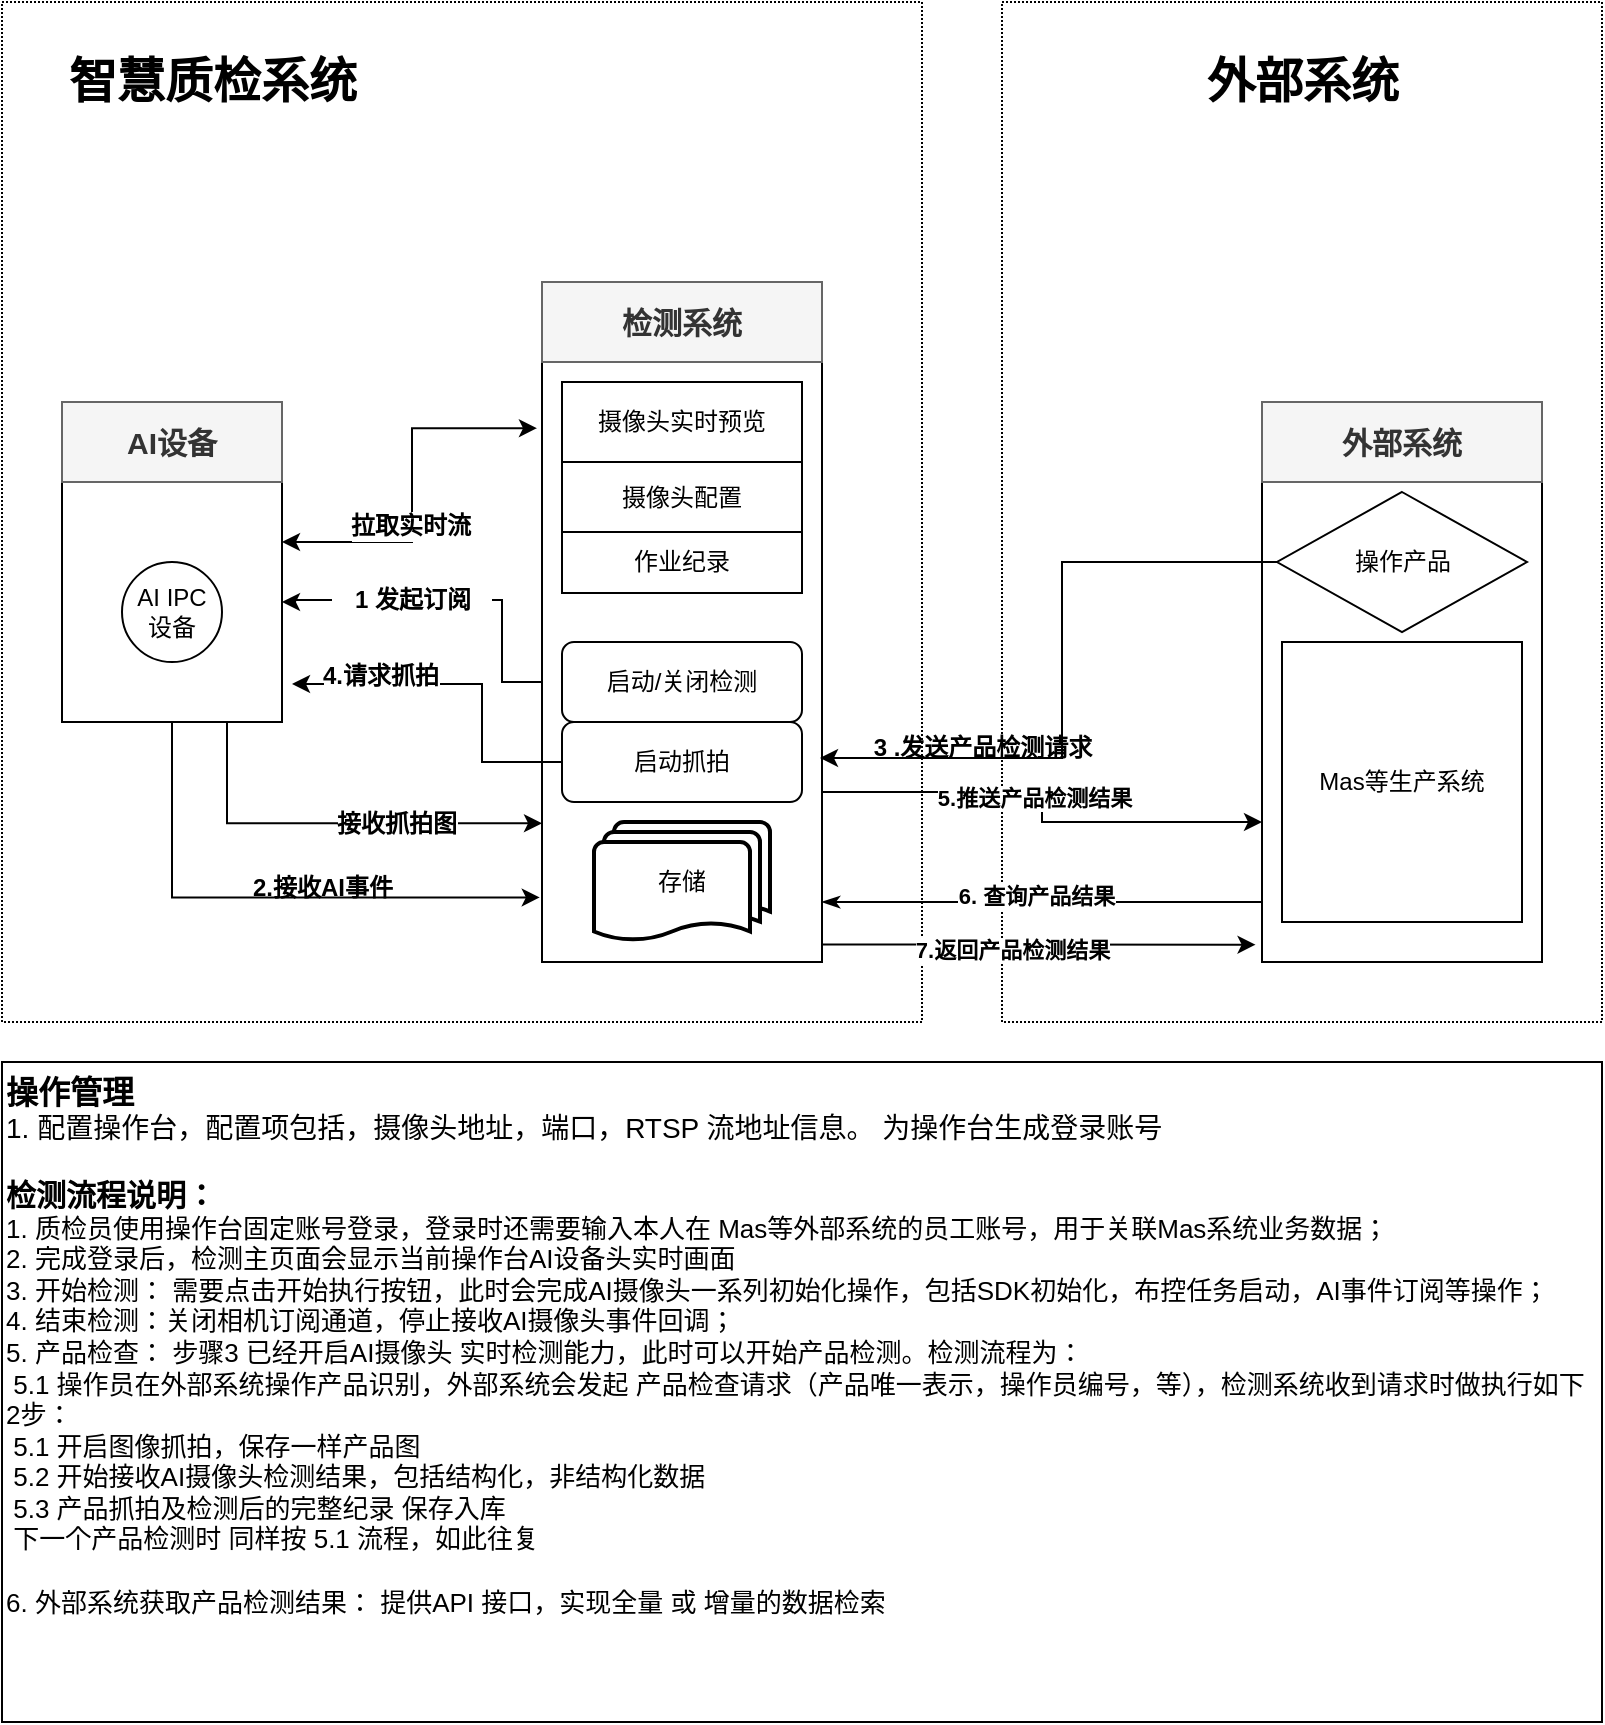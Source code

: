 <mxfile version="28.1.2">
  <diagram name="第 1 页" id="ehlm7PQ08vqZ7YUkhU4_">
    <mxGraphModel dx="2015" dy="667" grid="1" gridSize="10" guides="1" tooltips="1" connect="1" arrows="1" fold="1" page="1" pageScale="1" pageWidth="827" pageHeight="1169" math="0" shadow="0">
      <root>
        <mxCell id="0" />
        <mxCell id="1" parent="0" />
        <mxCell id="z7tkK6vVhpkDdLnYooHV-2" value="" style="rounded=0;whiteSpace=wrap;html=1;dashed=1;dashPattern=1 1;" parent="1" vertex="1">
          <mxGeometry x="380" y="160" width="300" height="510" as="geometry" />
        </mxCell>
        <mxCell id="z7tkK6vVhpkDdLnYooHV-1" value="" style="rounded=0;whiteSpace=wrap;html=1;dashed=1;dashPattern=1 1;" parent="1" vertex="1">
          <mxGeometry x="-120" y="160" width="460" height="510" as="geometry" />
        </mxCell>
        <mxCell id="mTZ1n0IEwQoN-7EreBPF-73" style="edgeStyle=orthogonalEdgeStyle;rounded=0;orthogonalLoop=1;jettySize=auto;html=1;exitX=1;exitY=0.75;exitDx=0;exitDy=0;entryX=0;entryY=0.75;entryDx=0;entryDy=0;" parent="1" source="mTZ1n0IEwQoN-7EreBPF-10" target="mTZ1n0IEwQoN-7EreBPF-40" edge="1">
          <mxGeometry relative="1" as="geometry" />
        </mxCell>
        <mxCell id="mTZ1n0IEwQoN-7EreBPF-74" value="5.推送产品检测结果" style="edgeLabel;html=1;align=center;verticalAlign=middle;resizable=0;points=[];fontStyle=1" parent="mTZ1n0IEwQoN-7EreBPF-73" vertex="1" connectable="0">
          <mxGeometry x="-0.043" y="-4" relative="1" as="geometry">
            <mxPoint as="offset" />
          </mxGeometry>
        </mxCell>
        <mxCell id="mTZ1n0IEwQoN-7EreBPF-10" value="" style="whiteSpace=wrap;html=1;rounded=0;" parent="1" vertex="1">
          <mxGeometry x="150" y="300" width="140" height="340" as="geometry" />
        </mxCell>
        <mxCell id="mTZ1n0IEwQoN-7EreBPF-25" value="" style="html=1;points=[[0,0,0,0,5],[0,1,0,0,-5],[1,0,0,0,5],[1,1,0,0,-5]];perimeter=orthogonalPerimeter;outlineConnect=0;targetShapes=umlLifeline;portConstraint=eastwest;newEdgeStyle={&quot;curved&quot;:0,&quot;rounded&quot;:0};" parent="1" vertex="1">
          <mxGeometry x="600" y="460" width="10" height="80" as="geometry" />
        </mxCell>
        <mxCell id="mTZ1n0IEwQoN-7EreBPF-34" value="检测系统" style="rounded=0;whiteSpace=wrap;html=1;fontStyle=1;fontSize=15;fillColor=#f5f5f5;fontColor=#333333;strokeColor=#666666;" parent="1" vertex="1">
          <mxGeometry x="150" y="300" width="140" height="40" as="geometry" />
        </mxCell>
        <mxCell id="mTZ1n0IEwQoN-7EreBPF-36" value="作业纪录" style="rounded=0;whiteSpace=wrap;html=1;fontSize=12;" parent="1" vertex="1">
          <mxGeometry x="160" y="424.5" width="120" height="31" as="geometry" />
        </mxCell>
        <mxCell id="mTZ1n0IEwQoN-7EreBPF-37" value="启动/关闭检测" style="rounded=1;whiteSpace=wrap;html=1;" parent="1" vertex="1">
          <mxGeometry x="160" y="480" width="120" height="40" as="geometry" />
        </mxCell>
        <mxCell id="mTZ1n0IEwQoN-7EreBPF-39" value="存储" style="strokeWidth=2;html=1;shape=mxgraph.flowchart.multi-document;whiteSpace=wrap;" parent="1" vertex="1">
          <mxGeometry x="176" y="570" width="88" height="60" as="geometry" />
        </mxCell>
        <mxCell id="mTZ1n0IEwQoN-7EreBPF-40" value="" style="whiteSpace=wrap;html=1;rounded=0;" parent="1" vertex="1">
          <mxGeometry x="510" y="360" width="140" height="280" as="geometry" />
        </mxCell>
        <mxCell id="mTZ1n0IEwQoN-7EreBPF-41" value="外部系统" style="rounded=0;whiteSpace=wrap;html=1;fontSize=15;fontStyle=1;fillColor=#f5f5f5;fontColor=#333333;strokeColor=#666666;" parent="1" vertex="1">
          <mxGeometry x="510" y="360" width="140" height="40" as="geometry" />
        </mxCell>
        <mxCell id="mTZ1n0IEwQoN-7EreBPF-46" style="edgeStyle=orthogonalEdgeStyle;rounded=0;orthogonalLoop=1;jettySize=auto;html=1;entryX=-0.018;entryY=0.215;entryDx=0;entryDy=0;startArrow=classic;startFill=1;exitX=1;exitY=0.25;exitDx=0;exitDy=0;entryPerimeter=0;" parent="1" source="mTZ1n0IEwQoN-7EreBPF-45" target="mTZ1n0IEwQoN-7EreBPF-10" edge="1">
          <mxGeometry relative="1" as="geometry">
            <mxPoint x="30" y="430" as="sourcePoint" />
          </mxGeometry>
        </mxCell>
        <mxCell id="mTZ1n0IEwQoN-7EreBPF-47" value="拉取实时流" style="edgeLabel;html=1;align=center;verticalAlign=middle;resizable=0;points=[];fontSize=12;fontStyle=1" parent="mTZ1n0IEwQoN-7EreBPF-46" vertex="1" connectable="0">
          <mxGeometry x="-0.202" y="1" relative="1" as="geometry">
            <mxPoint as="offset" />
          </mxGeometry>
        </mxCell>
        <mxCell id="mTZ1n0IEwQoN-7EreBPF-45" value="Object" style="html=1;whiteSpace=wrap;" parent="1" vertex="1">
          <mxGeometry x="-90" y="400" width="110" height="120" as="geometry" />
        </mxCell>
        <mxCell id="mTZ1n0IEwQoN-7EreBPF-14" value="AI IPC 设备" style="ellipse;whiteSpace=wrap;html=1;rounded=0;" parent="1" vertex="1">
          <mxGeometry x="-60" y="440" width="50" height="50" as="geometry" />
        </mxCell>
        <mxCell id="mTZ1n0IEwQoN-7EreBPF-51" style="edgeStyle=orthogonalEdgeStyle;rounded=0;orthogonalLoop=1;jettySize=auto;html=1;exitX=0.5;exitY=1;exitDx=0;exitDy=0;entryX=-0.008;entryY=0.905;entryDx=0;entryDy=0;entryPerimeter=0;" parent="1" source="mTZ1n0IEwQoN-7EreBPF-45" target="mTZ1n0IEwQoN-7EreBPF-10" edge="1">
          <mxGeometry relative="1" as="geometry" />
        </mxCell>
        <mxCell id="mTZ1n0IEwQoN-7EreBPF-52" value="2.接收AI事件" style="text;html=1;align=center;verticalAlign=middle;resizable=0;points=[];autosize=1;strokeColor=none;fillColor=none;fontStyle=1" parent="1" vertex="1">
          <mxGeometry x="-5" y="588" width="90" height="30" as="geometry" />
        </mxCell>
        <mxCell id="mTZ1n0IEwQoN-7EreBPF-53" value="启动抓拍" style="rounded=1;whiteSpace=wrap;html=1;" parent="1" vertex="1">
          <mxGeometry x="160" y="520" width="120" height="40" as="geometry" />
        </mxCell>
        <mxCell id="mTZ1n0IEwQoN-7EreBPF-54" value="Mas等生产系统" style="rounded=0;whiteSpace=wrap;html=1;" parent="1" vertex="1">
          <mxGeometry x="520" y="480" width="120" height="140" as="geometry" />
        </mxCell>
        <mxCell id="mTZ1n0IEwQoN-7EreBPF-56" style="edgeStyle=orthogonalEdgeStyle;rounded=0;orthogonalLoop=1;jettySize=auto;html=1;exitX=0;exitY=0.5;exitDx=0;exitDy=0;" parent="1" source="mTZ1n0IEwQoN-7EreBPF-81" edge="1">
          <mxGeometry relative="1" as="geometry">
            <mxPoint x="410" y="440" as="sourcePoint" />
            <Array as="points">
              <mxPoint x="410" y="440" />
              <mxPoint x="410" y="538" />
              <mxPoint x="289" y="538" />
            </Array>
            <mxPoint x="289" y="538" as="targetPoint" />
          </mxGeometry>
        </mxCell>
        <mxCell id="mTZ1n0IEwQoN-7EreBPF-57" value="3 .发送产品检测请求" style="text;html=1;align=center;verticalAlign=middle;resizable=0;points=[];autosize=1;strokeColor=none;fillColor=none;fontStyle=1" parent="1" vertex="1">
          <mxGeometry x="305" y="518" width="130" height="30" as="geometry" />
        </mxCell>
        <mxCell id="mTZ1n0IEwQoN-7EreBPF-66" style="edgeStyle=orthogonalEdgeStyle;rounded=0;orthogonalLoop=1;jettySize=auto;html=1;entryX=1;entryY=0.5;entryDx=0;entryDy=0;" parent="1" source="mTZ1n0IEwQoN-7EreBPF-59" target="mTZ1n0IEwQoN-7EreBPF-45" edge="1">
          <mxGeometry relative="1" as="geometry" />
        </mxCell>
        <mxCell id="mTZ1n0IEwQoN-7EreBPF-68" style="edgeStyle=orthogonalEdgeStyle;rounded=0;orthogonalLoop=1;jettySize=auto;html=1;entryX=0;entryY=0.5;entryDx=0;entryDy=0;endArrow=none;endFill=0;" parent="1" source="mTZ1n0IEwQoN-7EreBPF-59" target="mTZ1n0IEwQoN-7EreBPF-10" edge="1">
          <mxGeometry relative="1" as="geometry">
            <Array as="points">
              <mxPoint x="130" y="459" />
              <mxPoint x="130" y="500" />
            </Array>
          </mxGeometry>
        </mxCell>
        <mxCell id="mTZ1n0IEwQoN-7EreBPF-59" value="1 发起订阅" style="text;html=1;align=center;verticalAlign=middle;resizable=0;points=[];autosize=1;strokeColor=none;fillColor=none;fontStyle=1" parent="1" vertex="1">
          <mxGeometry x="45" y="444" width="80" height="30" as="geometry" />
        </mxCell>
        <mxCell id="mTZ1n0IEwQoN-7EreBPF-69" style="edgeStyle=orthogonalEdgeStyle;rounded=0;orthogonalLoop=1;jettySize=auto;html=1;" parent="1" source="mTZ1n0IEwQoN-7EreBPF-53" edge="1">
          <mxGeometry relative="1" as="geometry">
            <mxPoint x="25" y="501" as="targetPoint" />
            <Array as="points">
              <mxPoint x="120" y="540" />
              <mxPoint x="120" y="501" />
            </Array>
          </mxGeometry>
        </mxCell>
        <mxCell id="mTZ1n0IEwQoN-7EreBPF-70" value="4.请求抓拍" style="edgeLabel;html=1;align=center;verticalAlign=middle;resizable=0;points=[];fontSize=12;fontStyle=1" parent="mTZ1n0IEwQoN-7EreBPF-69" vertex="1" connectable="0">
          <mxGeometry x="0.494" y="-4" relative="1" as="geometry">
            <mxPoint as="offset" />
          </mxGeometry>
        </mxCell>
        <mxCell id="mTZ1n0IEwQoN-7EreBPF-71" style="edgeStyle=orthogonalEdgeStyle;rounded=0;orthogonalLoop=1;jettySize=auto;html=1;exitX=0.75;exitY=1;exitDx=0;exitDy=0;entryX=0;entryY=0.796;entryDx=0;entryDy=0;entryPerimeter=0;" parent="1" source="mTZ1n0IEwQoN-7EreBPF-45" target="mTZ1n0IEwQoN-7EreBPF-10" edge="1">
          <mxGeometry relative="1" as="geometry" />
        </mxCell>
        <mxCell id="mTZ1n0IEwQoN-7EreBPF-72" value="接收抓拍图" style="edgeLabel;html=1;align=center;verticalAlign=middle;resizable=0;points=[];fontSize=12;fontStyle=1" parent="mTZ1n0IEwQoN-7EreBPF-71" vertex="1" connectable="0">
          <mxGeometry x="0.293" relative="1" as="geometry">
            <mxPoint as="offset" />
          </mxGeometry>
        </mxCell>
        <mxCell id="mTZ1n0IEwQoN-7EreBPF-75" value="" style="endArrow=none;html=1;rounded=0;entryX=0;entryY=0.893;entryDx=0;entryDy=0;entryPerimeter=0;startArrow=classicThin;startFill=1;endFill=0;" parent="1" target="mTZ1n0IEwQoN-7EreBPF-40" edge="1">
          <mxGeometry width="50" height="50" relative="1" as="geometry">
            <mxPoint x="290" y="610" as="sourcePoint" />
            <mxPoint x="340" y="560" as="targetPoint" />
          </mxGeometry>
        </mxCell>
        <mxCell id="mTZ1n0IEwQoN-7EreBPF-76" value="6. 查询产品结果" style="edgeLabel;html=1;align=center;verticalAlign=middle;resizable=0;points=[];fontStyle=1" parent="mTZ1n0IEwQoN-7EreBPF-75" vertex="1" connectable="0">
          <mxGeometry x="-0.034" y="3" relative="1" as="geometry">
            <mxPoint as="offset" />
          </mxGeometry>
        </mxCell>
        <mxCell id="mTZ1n0IEwQoN-7EreBPF-78" style="edgeStyle=orthogonalEdgeStyle;rounded=0;orthogonalLoop=1;jettySize=auto;html=1;exitX=1;exitY=1;exitDx=0;exitDy=0;entryX=-0.023;entryY=0.969;entryDx=0;entryDy=0;entryPerimeter=0;" parent="1" source="mTZ1n0IEwQoN-7EreBPF-10" target="mTZ1n0IEwQoN-7EreBPF-40" edge="1">
          <mxGeometry relative="1" as="geometry">
            <Array as="points">
              <mxPoint x="290" y="631" />
            </Array>
          </mxGeometry>
        </mxCell>
        <mxCell id="mTZ1n0IEwQoN-7EreBPF-79" value="7.返回产品检测结果" style="edgeLabel;html=1;align=center;verticalAlign=middle;resizable=0;points=[];fontStyle=1" parent="mTZ1n0IEwQoN-7EreBPF-78" vertex="1" connectable="0">
          <mxGeometry x="-0.083" y="-2" relative="1" as="geometry">
            <mxPoint as="offset" />
          </mxGeometry>
        </mxCell>
        <mxCell id="mTZ1n0IEwQoN-7EreBPF-81" value="操作产品" style="rhombus;whiteSpace=wrap;html=1;" parent="1" vertex="1">
          <mxGeometry x="517.5" y="405" width="125" height="70" as="geometry" />
        </mxCell>
        <mxCell id="z7tkK6vVhpkDdLnYooHV-3" value="智慧质检系统" style="text;strokeColor=none;fillColor=none;html=1;fontSize=24;fontStyle=1;verticalAlign=middle;align=center;" parent="1" vertex="1">
          <mxGeometry x="-90" y="180" width="150" height="40" as="geometry" />
        </mxCell>
        <mxCell id="z7tkK6vVhpkDdLnYooHV-4" value="外部系统" style="text;strokeColor=none;fillColor=none;html=1;fontSize=24;fontStyle=1;verticalAlign=middle;align=center;" parent="1" vertex="1">
          <mxGeometry x="455" y="180" width="150" height="40" as="geometry" />
        </mxCell>
        <mxCell id="z7tkK6vVhpkDdLnYooHV-5" value="" style="rounded=0;whiteSpace=wrap;html=1;" parent="1" vertex="1">
          <mxGeometry x="-120" y="690" width="800" height="330" as="geometry" />
        </mxCell>
        <mxCell id="z7tkK6vVhpkDdLnYooHV-6" value="&lt;div&gt;&lt;font style=&quot;font-size: 16px;&quot;&gt;操作管理&lt;/font&gt;&lt;/div&gt;&lt;div&gt;&lt;span style=&quot;font-weight: normal;&quot;&gt;&lt;font style=&quot;font-size: 14px;&quot;&gt;1. 配置操作台，配置项包括，摄像头地址，端口，RTSP 流地址信息。 为操作台生成登录账号&lt;/font&gt;&lt;/span&gt;&lt;br&gt;&lt;/div&gt;&lt;div&gt;&lt;br&gt;&lt;/div&gt;&lt;div&gt;&lt;font style=&quot;font-size: 15px;&quot;&gt;检测流程说明：&lt;/font&gt;&lt;/div&gt;&lt;div&gt;&lt;span style=&quot;font-weight: normal;&quot;&gt;1. 质检员使用操作台固定账号登录，登录时还需要输入本人在 Mas等外部系统的员工账号，用于关联Mas系统业务数据；&lt;/span&gt;&lt;/div&gt;&lt;div&gt;&lt;span style=&quot;font-weight: normal;&quot;&gt;2. 完成登录后，检测主页面会显示当前操作台AI设备头实时画面&lt;/span&gt;&lt;/div&gt;&lt;div&gt;&lt;span style=&quot;font-weight: normal;&quot;&gt;3. 开始检测： 需要点击开始执行按钮，此时会完成AI摄像头一系列初始化操作，包括SDK初始化，布控任务启动，AI事件订阅等操作；&lt;/span&gt;&lt;/div&gt;&lt;div&gt;&lt;span style=&quot;font-weight: normal;&quot;&gt;4. 结束检测：关闭相机订阅通道，停止接收AI摄像头事件回调；&lt;/span&gt;&lt;/div&gt;&lt;div&gt;&lt;span style=&quot;font-weight: normal;&quot;&gt;5. 产品检查： 步骤3 已经开启AI摄像头 实时检测能力，此时可以开始产品检测。检测流程为：&lt;/span&gt;&lt;/div&gt;&lt;div&gt;&lt;span style=&quot;font-weight: normal;&quot;&gt;&amp;nbsp;5.1 操作员在外部系统操作产品识别，外部系统会发起 产品检查请求（产品唯一表示，操作员编号，等），检测系统收到请求时做执行如下 2步：&lt;br&gt;&amp;nbsp;5.1 开启图像抓拍，保存一样产品图&lt;/span&gt;&lt;/div&gt;&lt;div&gt;&lt;span style=&quot;font-weight: normal;&quot;&gt;&amp;nbsp;5.2 开始接收AI摄像头检测结果，包括结构化，非结构化数据&lt;/span&gt;&lt;/div&gt;&lt;div&gt;&lt;span style=&quot;font-weight: normal;&quot;&gt;&amp;nbsp;5.3 产品抓拍及检测后的完整纪录 保存入库&lt;/span&gt;&lt;/div&gt;&lt;div&gt;&lt;span style=&quot;font-weight: normal;&quot;&gt;&amp;nbsp;下一个产品检测时 同样按 5.1 流程，如此往复&lt;/span&gt;&lt;/div&gt;&lt;div&gt;&lt;span style=&quot;font-weight: normal;&quot;&gt;&lt;br&gt;&lt;/span&gt;&lt;/div&gt;&lt;div&gt;&lt;span style=&quot;font-weight: normal;&quot;&gt;6. 外部系统获取产品检测结果： 提供API 接口，实现全量 或 增量的数据检索&lt;/span&gt;&lt;/div&gt;&lt;div&gt;&amp;nbsp;&lt;/div&gt;&lt;div&gt;&lt;br&gt;&lt;/div&gt;&lt;div&gt;&lt;br&gt;&lt;/div&gt;" style="text;html=1;whiteSpace=wrap;verticalAlign=middle;overflow=hidden;fontStyle=1;fontSize=13;align=left;" parent="1" vertex="1">
          <mxGeometry x="-120" y="690" width="800" height="330" as="geometry" />
        </mxCell>
        <mxCell id="z7tkK6vVhpkDdLnYooHV-7" value="AI设备" style="rounded=0;whiteSpace=wrap;html=1;fontStyle=1;fontSize=15;fillColor=#f5f5f5;fontColor=#333333;strokeColor=#666666;" parent="1" vertex="1">
          <mxGeometry x="-90" y="360" width="110" height="40" as="geometry" />
        </mxCell>
        <mxCell id="Tzhu13EK4kE5AcOoHMxB-1" value="摄像头实时预览" style="rounded=0;whiteSpace=wrap;html=1;fontSize=12;" vertex="1" parent="1">
          <mxGeometry x="160" y="350" width="120" height="40" as="geometry" />
        </mxCell>
        <mxCell id="Tzhu13EK4kE5AcOoHMxB-2" value="摄像头配置" style="rounded=0;whiteSpace=wrap;html=1;fontSize=12;" vertex="1" parent="1">
          <mxGeometry x="160" y="390" width="120" height="35" as="geometry" />
        </mxCell>
      </root>
    </mxGraphModel>
  </diagram>
</mxfile>
